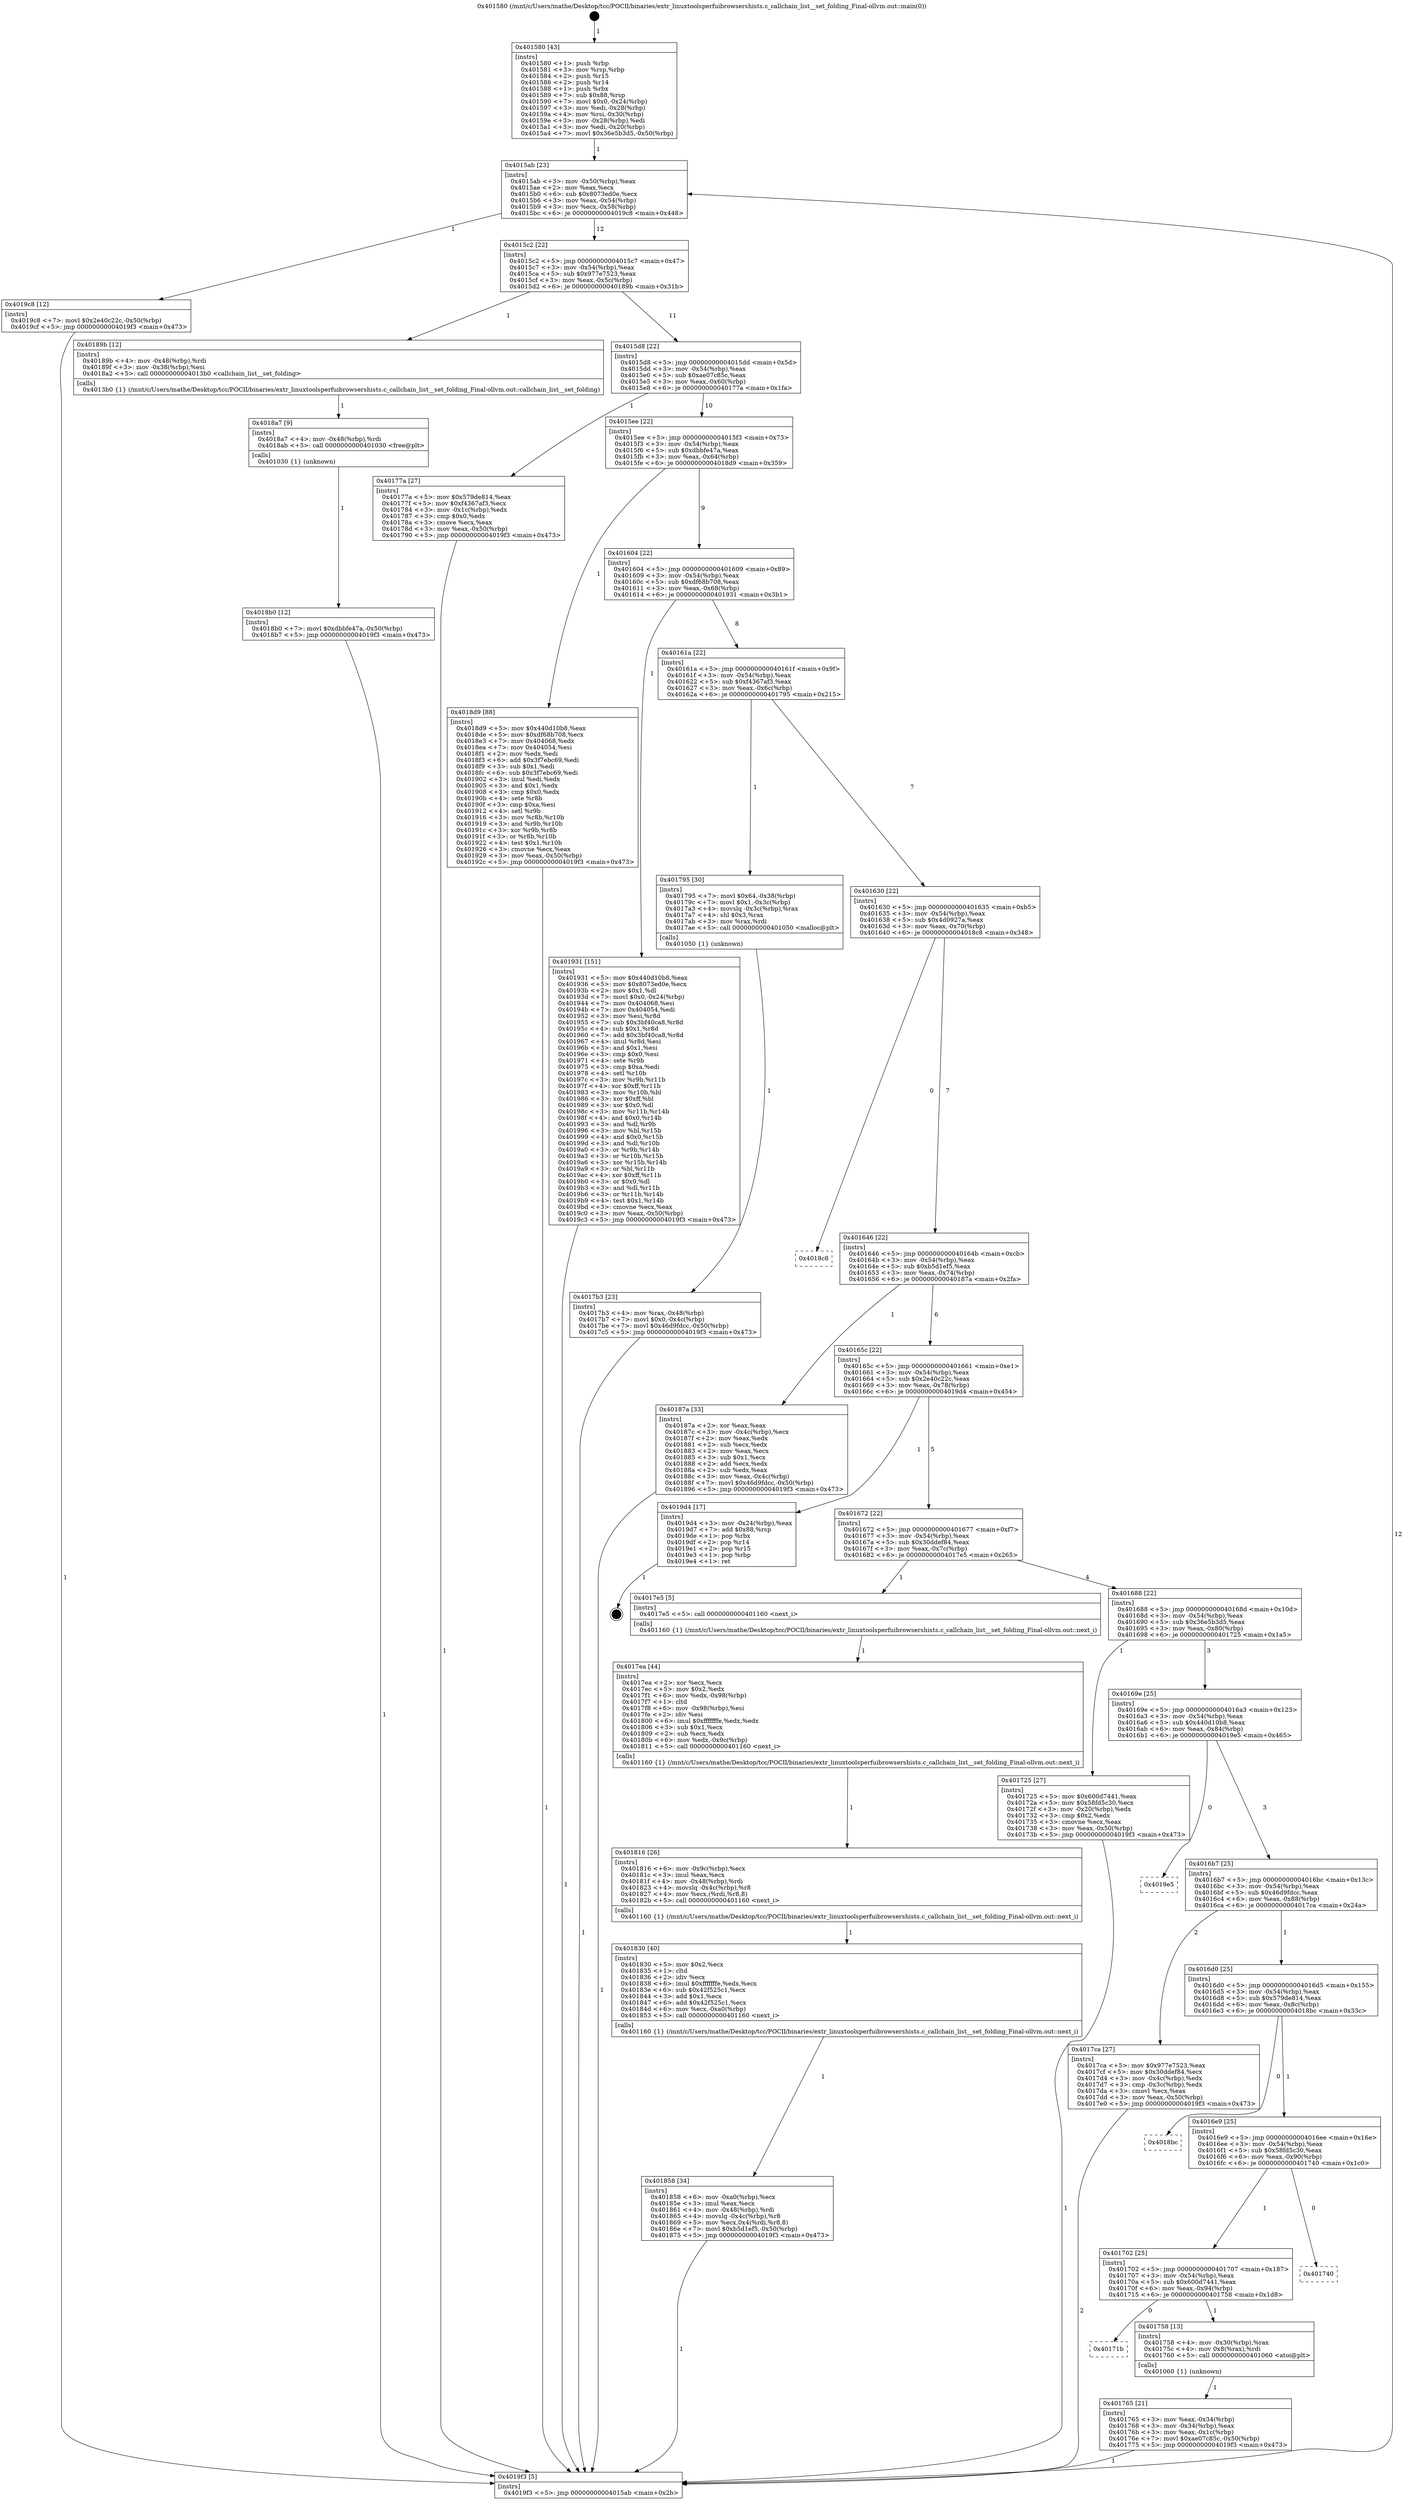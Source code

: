 digraph "0x401580" {
  label = "0x401580 (/mnt/c/Users/mathe/Desktop/tcc/POCII/binaries/extr_linuxtoolsperfuibrowsershists.c_callchain_list__set_folding_Final-ollvm.out::main(0))"
  labelloc = "t"
  node[shape=record]

  Entry [label="",width=0.3,height=0.3,shape=circle,fillcolor=black,style=filled]
  "0x4015ab" [label="{
     0x4015ab [23]\l
     | [instrs]\l
     &nbsp;&nbsp;0x4015ab \<+3\>: mov -0x50(%rbp),%eax\l
     &nbsp;&nbsp;0x4015ae \<+2\>: mov %eax,%ecx\l
     &nbsp;&nbsp;0x4015b0 \<+6\>: sub $0x8073ed0e,%ecx\l
     &nbsp;&nbsp;0x4015b6 \<+3\>: mov %eax,-0x54(%rbp)\l
     &nbsp;&nbsp;0x4015b9 \<+3\>: mov %ecx,-0x58(%rbp)\l
     &nbsp;&nbsp;0x4015bc \<+6\>: je 00000000004019c8 \<main+0x448\>\l
  }"]
  "0x4019c8" [label="{
     0x4019c8 [12]\l
     | [instrs]\l
     &nbsp;&nbsp;0x4019c8 \<+7\>: movl $0x2e40c22c,-0x50(%rbp)\l
     &nbsp;&nbsp;0x4019cf \<+5\>: jmp 00000000004019f3 \<main+0x473\>\l
  }"]
  "0x4015c2" [label="{
     0x4015c2 [22]\l
     | [instrs]\l
     &nbsp;&nbsp;0x4015c2 \<+5\>: jmp 00000000004015c7 \<main+0x47\>\l
     &nbsp;&nbsp;0x4015c7 \<+3\>: mov -0x54(%rbp),%eax\l
     &nbsp;&nbsp;0x4015ca \<+5\>: sub $0x977e7523,%eax\l
     &nbsp;&nbsp;0x4015cf \<+3\>: mov %eax,-0x5c(%rbp)\l
     &nbsp;&nbsp;0x4015d2 \<+6\>: je 000000000040189b \<main+0x31b\>\l
  }"]
  Exit [label="",width=0.3,height=0.3,shape=circle,fillcolor=black,style=filled,peripheries=2]
  "0x40189b" [label="{
     0x40189b [12]\l
     | [instrs]\l
     &nbsp;&nbsp;0x40189b \<+4\>: mov -0x48(%rbp),%rdi\l
     &nbsp;&nbsp;0x40189f \<+3\>: mov -0x38(%rbp),%esi\l
     &nbsp;&nbsp;0x4018a2 \<+5\>: call 00000000004013b0 \<callchain_list__set_folding\>\l
     | [calls]\l
     &nbsp;&nbsp;0x4013b0 \{1\} (/mnt/c/Users/mathe/Desktop/tcc/POCII/binaries/extr_linuxtoolsperfuibrowsershists.c_callchain_list__set_folding_Final-ollvm.out::callchain_list__set_folding)\l
  }"]
  "0x4015d8" [label="{
     0x4015d8 [22]\l
     | [instrs]\l
     &nbsp;&nbsp;0x4015d8 \<+5\>: jmp 00000000004015dd \<main+0x5d\>\l
     &nbsp;&nbsp;0x4015dd \<+3\>: mov -0x54(%rbp),%eax\l
     &nbsp;&nbsp;0x4015e0 \<+5\>: sub $0xae07c85c,%eax\l
     &nbsp;&nbsp;0x4015e5 \<+3\>: mov %eax,-0x60(%rbp)\l
     &nbsp;&nbsp;0x4015e8 \<+6\>: je 000000000040177a \<main+0x1fa\>\l
  }"]
  "0x4018b0" [label="{
     0x4018b0 [12]\l
     | [instrs]\l
     &nbsp;&nbsp;0x4018b0 \<+7\>: movl $0xdbbfe47a,-0x50(%rbp)\l
     &nbsp;&nbsp;0x4018b7 \<+5\>: jmp 00000000004019f3 \<main+0x473\>\l
  }"]
  "0x40177a" [label="{
     0x40177a [27]\l
     | [instrs]\l
     &nbsp;&nbsp;0x40177a \<+5\>: mov $0x579de814,%eax\l
     &nbsp;&nbsp;0x40177f \<+5\>: mov $0xf4367af3,%ecx\l
     &nbsp;&nbsp;0x401784 \<+3\>: mov -0x1c(%rbp),%edx\l
     &nbsp;&nbsp;0x401787 \<+3\>: cmp $0x0,%edx\l
     &nbsp;&nbsp;0x40178a \<+3\>: cmove %ecx,%eax\l
     &nbsp;&nbsp;0x40178d \<+3\>: mov %eax,-0x50(%rbp)\l
     &nbsp;&nbsp;0x401790 \<+5\>: jmp 00000000004019f3 \<main+0x473\>\l
  }"]
  "0x4015ee" [label="{
     0x4015ee [22]\l
     | [instrs]\l
     &nbsp;&nbsp;0x4015ee \<+5\>: jmp 00000000004015f3 \<main+0x73\>\l
     &nbsp;&nbsp;0x4015f3 \<+3\>: mov -0x54(%rbp),%eax\l
     &nbsp;&nbsp;0x4015f6 \<+5\>: sub $0xdbbfe47a,%eax\l
     &nbsp;&nbsp;0x4015fb \<+3\>: mov %eax,-0x64(%rbp)\l
     &nbsp;&nbsp;0x4015fe \<+6\>: je 00000000004018d9 \<main+0x359\>\l
  }"]
  "0x4018a7" [label="{
     0x4018a7 [9]\l
     | [instrs]\l
     &nbsp;&nbsp;0x4018a7 \<+4\>: mov -0x48(%rbp),%rdi\l
     &nbsp;&nbsp;0x4018ab \<+5\>: call 0000000000401030 \<free@plt\>\l
     | [calls]\l
     &nbsp;&nbsp;0x401030 \{1\} (unknown)\l
  }"]
  "0x4018d9" [label="{
     0x4018d9 [88]\l
     | [instrs]\l
     &nbsp;&nbsp;0x4018d9 \<+5\>: mov $0x440d10b8,%eax\l
     &nbsp;&nbsp;0x4018de \<+5\>: mov $0xdf68b708,%ecx\l
     &nbsp;&nbsp;0x4018e3 \<+7\>: mov 0x404068,%edx\l
     &nbsp;&nbsp;0x4018ea \<+7\>: mov 0x404054,%esi\l
     &nbsp;&nbsp;0x4018f1 \<+2\>: mov %edx,%edi\l
     &nbsp;&nbsp;0x4018f3 \<+6\>: add $0x3f7ebc69,%edi\l
     &nbsp;&nbsp;0x4018f9 \<+3\>: sub $0x1,%edi\l
     &nbsp;&nbsp;0x4018fc \<+6\>: sub $0x3f7ebc69,%edi\l
     &nbsp;&nbsp;0x401902 \<+3\>: imul %edi,%edx\l
     &nbsp;&nbsp;0x401905 \<+3\>: and $0x1,%edx\l
     &nbsp;&nbsp;0x401908 \<+3\>: cmp $0x0,%edx\l
     &nbsp;&nbsp;0x40190b \<+4\>: sete %r8b\l
     &nbsp;&nbsp;0x40190f \<+3\>: cmp $0xa,%esi\l
     &nbsp;&nbsp;0x401912 \<+4\>: setl %r9b\l
     &nbsp;&nbsp;0x401916 \<+3\>: mov %r8b,%r10b\l
     &nbsp;&nbsp;0x401919 \<+3\>: and %r9b,%r10b\l
     &nbsp;&nbsp;0x40191c \<+3\>: xor %r9b,%r8b\l
     &nbsp;&nbsp;0x40191f \<+3\>: or %r8b,%r10b\l
     &nbsp;&nbsp;0x401922 \<+4\>: test $0x1,%r10b\l
     &nbsp;&nbsp;0x401926 \<+3\>: cmovne %ecx,%eax\l
     &nbsp;&nbsp;0x401929 \<+3\>: mov %eax,-0x50(%rbp)\l
     &nbsp;&nbsp;0x40192c \<+5\>: jmp 00000000004019f3 \<main+0x473\>\l
  }"]
  "0x401604" [label="{
     0x401604 [22]\l
     | [instrs]\l
     &nbsp;&nbsp;0x401604 \<+5\>: jmp 0000000000401609 \<main+0x89\>\l
     &nbsp;&nbsp;0x401609 \<+3\>: mov -0x54(%rbp),%eax\l
     &nbsp;&nbsp;0x40160c \<+5\>: sub $0xdf68b708,%eax\l
     &nbsp;&nbsp;0x401611 \<+3\>: mov %eax,-0x68(%rbp)\l
     &nbsp;&nbsp;0x401614 \<+6\>: je 0000000000401931 \<main+0x3b1\>\l
  }"]
  "0x401858" [label="{
     0x401858 [34]\l
     | [instrs]\l
     &nbsp;&nbsp;0x401858 \<+6\>: mov -0xa0(%rbp),%ecx\l
     &nbsp;&nbsp;0x40185e \<+3\>: imul %eax,%ecx\l
     &nbsp;&nbsp;0x401861 \<+4\>: mov -0x48(%rbp),%rdi\l
     &nbsp;&nbsp;0x401865 \<+4\>: movslq -0x4c(%rbp),%r8\l
     &nbsp;&nbsp;0x401869 \<+5\>: mov %ecx,0x4(%rdi,%r8,8)\l
     &nbsp;&nbsp;0x40186e \<+7\>: movl $0xb5d1ef5,-0x50(%rbp)\l
     &nbsp;&nbsp;0x401875 \<+5\>: jmp 00000000004019f3 \<main+0x473\>\l
  }"]
  "0x401931" [label="{
     0x401931 [151]\l
     | [instrs]\l
     &nbsp;&nbsp;0x401931 \<+5\>: mov $0x440d10b8,%eax\l
     &nbsp;&nbsp;0x401936 \<+5\>: mov $0x8073ed0e,%ecx\l
     &nbsp;&nbsp;0x40193b \<+2\>: mov $0x1,%dl\l
     &nbsp;&nbsp;0x40193d \<+7\>: movl $0x0,-0x24(%rbp)\l
     &nbsp;&nbsp;0x401944 \<+7\>: mov 0x404068,%esi\l
     &nbsp;&nbsp;0x40194b \<+7\>: mov 0x404054,%edi\l
     &nbsp;&nbsp;0x401952 \<+3\>: mov %esi,%r8d\l
     &nbsp;&nbsp;0x401955 \<+7\>: sub $0x3bf40ca8,%r8d\l
     &nbsp;&nbsp;0x40195c \<+4\>: sub $0x1,%r8d\l
     &nbsp;&nbsp;0x401960 \<+7\>: add $0x3bf40ca8,%r8d\l
     &nbsp;&nbsp;0x401967 \<+4\>: imul %r8d,%esi\l
     &nbsp;&nbsp;0x40196b \<+3\>: and $0x1,%esi\l
     &nbsp;&nbsp;0x40196e \<+3\>: cmp $0x0,%esi\l
     &nbsp;&nbsp;0x401971 \<+4\>: sete %r9b\l
     &nbsp;&nbsp;0x401975 \<+3\>: cmp $0xa,%edi\l
     &nbsp;&nbsp;0x401978 \<+4\>: setl %r10b\l
     &nbsp;&nbsp;0x40197c \<+3\>: mov %r9b,%r11b\l
     &nbsp;&nbsp;0x40197f \<+4\>: xor $0xff,%r11b\l
     &nbsp;&nbsp;0x401983 \<+3\>: mov %r10b,%bl\l
     &nbsp;&nbsp;0x401986 \<+3\>: xor $0xff,%bl\l
     &nbsp;&nbsp;0x401989 \<+3\>: xor $0x0,%dl\l
     &nbsp;&nbsp;0x40198c \<+3\>: mov %r11b,%r14b\l
     &nbsp;&nbsp;0x40198f \<+4\>: and $0x0,%r14b\l
     &nbsp;&nbsp;0x401993 \<+3\>: and %dl,%r9b\l
     &nbsp;&nbsp;0x401996 \<+3\>: mov %bl,%r15b\l
     &nbsp;&nbsp;0x401999 \<+4\>: and $0x0,%r15b\l
     &nbsp;&nbsp;0x40199d \<+3\>: and %dl,%r10b\l
     &nbsp;&nbsp;0x4019a0 \<+3\>: or %r9b,%r14b\l
     &nbsp;&nbsp;0x4019a3 \<+3\>: or %r10b,%r15b\l
     &nbsp;&nbsp;0x4019a6 \<+3\>: xor %r15b,%r14b\l
     &nbsp;&nbsp;0x4019a9 \<+3\>: or %bl,%r11b\l
     &nbsp;&nbsp;0x4019ac \<+4\>: xor $0xff,%r11b\l
     &nbsp;&nbsp;0x4019b0 \<+3\>: or $0x0,%dl\l
     &nbsp;&nbsp;0x4019b3 \<+3\>: and %dl,%r11b\l
     &nbsp;&nbsp;0x4019b6 \<+3\>: or %r11b,%r14b\l
     &nbsp;&nbsp;0x4019b9 \<+4\>: test $0x1,%r14b\l
     &nbsp;&nbsp;0x4019bd \<+3\>: cmovne %ecx,%eax\l
     &nbsp;&nbsp;0x4019c0 \<+3\>: mov %eax,-0x50(%rbp)\l
     &nbsp;&nbsp;0x4019c3 \<+5\>: jmp 00000000004019f3 \<main+0x473\>\l
  }"]
  "0x40161a" [label="{
     0x40161a [22]\l
     | [instrs]\l
     &nbsp;&nbsp;0x40161a \<+5\>: jmp 000000000040161f \<main+0x9f\>\l
     &nbsp;&nbsp;0x40161f \<+3\>: mov -0x54(%rbp),%eax\l
     &nbsp;&nbsp;0x401622 \<+5\>: sub $0xf4367af3,%eax\l
     &nbsp;&nbsp;0x401627 \<+3\>: mov %eax,-0x6c(%rbp)\l
     &nbsp;&nbsp;0x40162a \<+6\>: je 0000000000401795 \<main+0x215\>\l
  }"]
  "0x401830" [label="{
     0x401830 [40]\l
     | [instrs]\l
     &nbsp;&nbsp;0x401830 \<+5\>: mov $0x2,%ecx\l
     &nbsp;&nbsp;0x401835 \<+1\>: cltd\l
     &nbsp;&nbsp;0x401836 \<+2\>: idiv %ecx\l
     &nbsp;&nbsp;0x401838 \<+6\>: imul $0xfffffffe,%edx,%ecx\l
     &nbsp;&nbsp;0x40183e \<+6\>: sub $0x42f525c1,%ecx\l
     &nbsp;&nbsp;0x401844 \<+3\>: add $0x1,%ecx\l
     &nbsp;&nbsp;0x401847 \<+6\>: add $0x42f525c1,%ecx\l
     &nbsp;&nbsp;0x40184d \<+6\>: mov %ecx,-0xa0(%rbp)\l
     &nbsp;&nbsp;0x401853 \<+5\>: call 0000000000401160 \<next_i\>\l
     | [calls]\l
     &nbsp;&nbsp;0x401160 \{1\} (/mnt/c/Users/mathe/Desktop/tcc/POCII/binaries/extr_linuxtoolsperfuibrowsershists.c_callchain_list__set_folding_Final-ollvm.out::next_i)\l
  }"]
  "0x401795" [label="{
     0x401795 [30]\l
     | [instrs]\l
     &nbsp;&nbsp;0x401795 \<+7\>: movl $0x64,-0x38(%rbp)\l
     &nbsp;&nbsp;0x40179c \<+7\>: movl $0x1,-0x3c(%rbp)\l
     &nbsp;&nbsp;0x4017a3 \<+4\>: movslq -0x3c(%rbp),%rax\l
     &nbsp;&nbsp;0x4017a7 \<+4\>: shl $0x3,%rax\l
     &nbsp;&nbsp;0x4017ab \<+3\>: mov %rax,%rdi\l
     &nbsp;&nbsp;0x4017ae \<+5\>: call 0000000000401050 \<malloc@plt\>\l
     | [calls]\l
     &nbsp;&nbsp;0x401050 \{1\} (unknown)\l
  }"]
  "0x401630" [label="{
     0x401630 [22]\l
     | [instrs]\l
     &nbsp;&nbsp;0x401630 \<+5\>: jmp 0000000000401635 \<main+0xb5\>\l
     &nbsp;&nbsp;0x401635 \<+3\>: mov -0x54(%rbp),%eax\l
     &nbsp;&nbsp;0x401638 \<+5\>: sub $0x4d0927a,%eax\l
     &nbsp;&nbsp;0x40163d \<+3\>: mov %eax,-0x70(%rbp)\l
     &nbsp;&nbsp;0x401640 \<+6\>: je 00000000004018c8 \<main+0x348\>\l
  }"]
  "0x401816" [label="{
     0x401816 [26]\l
     | [instrs]\l
     &nbsp;&nbsp;0x401816 \<+6\>: mov -0x9c(%rbp),%ecx\l
     &nbsp;&nbsp;0x40181c \<+3\>: imul %eax,%ecx\l
     &nbsp;&nbsp;0x40181f \<+4\>: mov -0x48(%rbp),%rdi\l
     &nbsp;&nbsp;0x401823 \<+4\>: movslq -0x4c(%rbp),%r8\l
     &nbsp;&nbsp;0x401827 \<+4\>: mov %ecx,(%rdi,%r8,8)\l
     &nbsp;&nbsp;0x40182b \<+5\>: call 0000000000401160 \<next_i\>\l
     | [calls]\l
     &nbsp;&nbsp;0x401160 \{1\} (/mnt/c/Users/mathe/Desktop/tcc/POCII/binaries/extr_linuxtoolsperfuibrowsershists.c_callchain_list__set_folding_Final-ollvm.out::next_i)\l
  }"]
  "0x4018c8" [label="{
     0x4018c8\l
  }", style=dashed]
  "0x401646" [label="{
     0x401646 [22]\l
     | [instrs]\l
     &nbsp;&nbsp;0x401646 \<+5\>: jmp 000000000040164b \<main+0xcb\>\l
     &nbsp;&nbsp;0x40164b \<+3\>: mov -0x54(%rbp),%eax\l
     &nbsp;&nbsp;0x40164e \<+5\>: sub $0xb5d1ef5,%eax\l
     &nbsp;&nbsp;0x401653 \<+3\>: mov %eax,-0x74(%rbp)\l
     &nbsp;&nbsp;0x401656 \<+6\>: je 000000000040187a \<main+0x2fa\>\l
  }"]
  "0x4017ea" [label="{
     0x4017ea [44]\l
     | [instrs]\l
     &nbsp;&nbsp;0x4017ea \<+2\>: xor %ecx,%ecx\l
     &nbsp;&nbsp;0x4017ec \<+5\>: mov $0x2,%edx\l
     &nbsp;&nbsp;0x4017f1 \<+6\>: mov %edx,-0x98(%rbp)\l
     &nbsp;&nbsp;0x4017f7 \<+1\>: cltd\l
     &nbsp;&nbsp;0x4017f8 \<+6\>: mov -0x98(%rbp),%esi\l
     &nbsp;&nbsp;0x4017fe \<+2\>: idiv %esi\l
     &nbsp;&nbsp;0x401800 \<+6\>: imul $0xfffffffe,%edx,%edx\l
     &nbsp;&nbsp;0x401806 \<+3\>: sub $0x1,%ecx\l
     &nbsp;&nbsp;0x401809 \<+2\>: sub %ecx,%edx\l
     &nbsp;&nbsp;0x40180b \<+6\>: mov %edx,-0x9c(%rbp)\l
     &nbsp;&nbsp;0x401811 \<+5\>: call 0000000000401160 \<next_i\>\l
     | [calls]\l
     &nbsp;&nbsp;0x401160 \{1\} (/mnt/c/Users/mathe/Desktop/tcc/POCII/binaries/extr_linuxtoolsperfuibrowsershists.c_callchain_list__set_folding_Final-ollvm.out::next_i)\l
  }"]
  "0x40187a" [label="{
     0x40187a [33]\l
     | [instrs]\l
     &nbsp;&nbsp;0x40187a \<+2\>: xor %eax,%eax\l
     &nbsp;&nbsp;0x40187c \<+3\>: mov -0x4c(%rbp),%ecx\l
     &nbsp;&nbsp;0x40187f \<+2\>: mov %eax,%edx\l
     &nbsp;&nbsp;0x401881 \<+2\>: sub %ecx,%edx\l
     &nbsp;&nbsp;0x401883 \<+2\>: mov %eax,%ecx\l
     &nbsp;&nbsp;0x401885 \<+3\>: sub $0x1,%ecx\l
     &nbsp;&nbsp;0x401888 \<+2\>: add %ecx,%edx\l
     &nbsp;&nbsp;0x40188a \<+2\>: sub %edx,%eax\l
     &nbsp;&nbsp;0x40188c \<+3\>: mov %eax,-0x4c(%rbp)\l
     &nbsp;&nbsp;0x40188f \<+7\>: movl $0x46d9fdcc,-0x50(%rbp)\l
     &nbsp;&nbsp;0x401896 \<+5\>: jmp 00000000004019f3 \<main+0x473\>\l
  }"]
  "0x40165c" [label="{
     0x40165c [22]\l
     | [instrs]\l
     &nbsp;&nbsp;0x40165c \<+5\>: jmp 0000000000401661 \<main+0xe1\>\l
     &nbsp;&nbsp;0x401661 \<+3\>: mov -0x54(%rbp),%eax\l
     &nbsp;&nbsp;0x401664 \<+5\>: sub $0x2e40c22c,%eax\l
     &nbsp;&nbsp;0x401669 \<+3\>: mov %eax,-0x78(%rbp)\l
     &nbsp;&nbsp;0x40166c \<+6\>: je 00000000004019d4 \<main+0x454\>\l
  }"]
  "0x4017b3" [label="{
     0x4017b3 [23]\l
     | [instrs]\l
     &nbsp;&nbsp;0x4017b3 \<+4\>: mov %rax,-0x48(%rbp)\l
     &nbsp;&nbsp;0x4017b7 \<+7\>: movl $0x0,-0x4c(%rbp)\l
     &nbsp;&nbsp;0x4017be \<+7\>: movl $0x46d9fdcc,-0x50(%rbp)\l
     &nbsp;&nbsp;0x4017c5 \<+5\>: jmp 00000000004019f3 \<main+0x473\>\l
  }"]
  "0x4019d4" [label="{
     0x4019d4 [17]\l
     | [instrs]\l
     &nbsp;&nbsp;0x4019d4 \<+3\>: mov -0x24(%rbp),%eax\l
     &nbsp;&nbsp;0x4019d7 \<+7\>: add $0x88,%rsp\l
     &nbsp;&nbsp;0x4019de \<+1\>: pop %rbx\l
     &nbsp;&nbsp;0x4019df \<+2\>: pop %r14\l
     &nbsp;&nbsp;0x4019e1 \<+2\>: pop %r15\l
     &nbsp;&nbsp;0x4019e3 \<+1\>: pop %rbp\l
     &nbsp;&nbsp;0x4019e4 \<+1\>: ret\l
  }"]
  "0x401672" [label="{
     0x401672 [22]\l
     | [instrs]\l
     &nbsp;&nbsp;0x401672 \<+5\>: jmp 0000000000401677 \<main+0xf7\>\l
     &nbsp;&nbsp;0x401677 \<+3\>: mov -0x54(%rbp),%eax\l
     &nbsp;&nbsp;0x40167a \<+5\>: sub $0x30ddef84,%eax\l
     &nbsp;&nbsp;0x40167f \<+3\>: mov %eax,-0x7c(%rbp)\l
     &nbsp;&nbsp;0x401682 \<+6\>: je 00000000004017e5 \<main+0x265\>\l
  }"]
  "0x401765" [label="{
     0x401765 [21]\l
     | [instrs]\l
     &nbsp;&nbsp;0x401765 \<+3\>: mov %eax,-0x34(%rbp)\l
     &nbsp;&nbsp;0x401768 \<+3\>: mov -0x34(%rbp),%eax\l
     &nbsp;&nbsp;0x40176b \<+3\>: mov %eax,-0x1c(%rbp)\l
     &nbsp;&nbsp;0x40176e \<+7\>: movl $0xae07c85c,-0x50(%rbp)\l
     &nbsp;&nbsp;0x401775 \<+5\>: jmp 00000000004019f3 \<main+0x473\>\l
  }"]
  "0x4017e5" [label="{
     0x4017e5 [5]\l
     | [instrs]\l
     &nbsp;&nbsp;0x4017e5 \<+5\>: call 0000000000401160 \<next_i\>\l
     | [calls]\l
     &nbsp;&nbsp;0x401160 \{1\} (/mnt/c/Users/mathe/Desktop/tcc/POCII/binaries/extr_linuxtoolsperfuibrowsershists.c_callchain_list__set_folding_Final-ollvm.out::next_i)\l
  }"]
  "0x401688" [label="{
     0x401688 [22]\l
     | [instrs]\l
     &nbsp;&nbsp;0x401688 \<+5\>: jmp 000000000040168d \<main+0x10d\>\l
     &nbsp;&nbsp;0x40168d \<+3\>: mov -0x54(%rbp),%eax\l
     &nbsp;&nbsp;0x401690 \<+5\>: sub $0x36e5b3d5,%eax\l
     &nbsp;&nbsp;0x401695 \<+3\>: mov %eax,-0x80(%rbp)\l
     &nbsp;&nbsp;0x401698 \<+6\>: je 0000000000401725 \<main+0x1a5\>\l
  }"]
  "0x40171b" [label="{
     0x40171b\l
  }", style=dashed]
  "0x401725" [label="{
     0x401725 [27]\l
     | [instrs]\l
     &nbsp;&nbsp;0x401725 \<+5\>: mov $0x600d7441,%eax\l
     &nbsp;&nbsp;0x40172a \<+5\>: mov $0x58fd5c30,%ecx\l
     &nbsp;&nbsp;0x40172f \<+3\>: mov -0x20(%rbp),%edx\l
     &nbsp;&nbsp;0x401732 \<+3\>: cmp $0x2,%edx\l
     &nbsp;&nbsp;0x401735 \<+3\>: cmovne %ecx,%eax\l
     &nbsp;&nbsp;0x401738 \<+3\>: mov %eax,-0x50(%rbp)\l
     &nbsp;&nbsp;0x40173b \<+5\>: jmp 00000000004019f3 \<main+0x473\>\l
  }"]
  "0x40169e" [label="{
     0x40169e [25]\l
     | [instrs]\l
     &nbsp;&nbsp;0x40169e \<+5\>: jmp 00000000004016a3 \<main+0x123\>\l
     &nbsp;&nbsp;0x4016a3 \<+3\>: mov -0x54(%rbp),%eax\l
     &nbsp;&nbsp;0x4016a6 \<+5\>: sub $0x440d10b8,%eax\l
     &nbsp;&nbsp;0x4016ab \<+6\>: mov %eax,-0x84(%rbp)\l
     &nbsp;&nbsp;0x4016b1 \<+6\>: je 00000000004019e5 \<main+0x465\>\l
  }"]
  "0x4019f3" [label="{
     0x4019f3 [5]\l
     | [instrs]\l
     &nbsp;&nbsp;0x4019f3 \<+5\>: jmp 00000000004015ab \<main+0x2b\>\l
  }"]
  "0x401580" [label="{
     0x401580 [43]\l
     | [instrs]\l
     &nbsp;&nbsp;0x401580 \<+1\>: push %rbp\l
     &nbsp;&nbsp;0x401581 \<+3\>: mov %rsp,%rbp\l
     &nbsp;&nbsp;0x401584 \<+2\>: push %r15\l
     &nbsp;&nbsp;0x401586 \<+2\>: push %r14\l
     &nbsp;&nbsp;0x401588 \<+1\>: push %rbx\l
     &nbsp;&nbsp;0x401589 \<+7\>: sub $0x88,%rsp\l
     &nbsp;&nbsp;0x401590 \<+7\>: movl $0x0,-0x24(%rbp)\l
     &nbsp;&nbsp;0x401597 \<+3\>: mov %edi,-0x28(%rbp)\l
     &nbsp;&nbsp;0x40159a \<+4\>: mov %rsi,-0x30(%rbp)\l
     &nbsp;&nbsp;0x40159e \<+3\>: mov -0x28(%rbp),%edi\l
     &nbsp;&nbsp;0x4015a1 \<+3\>: mov %edi,-0x20(%rbp)\l
     &nbsp;&nbsp;0x4015a4 \<+7\>: movl $0x36e5b3d5,-0x50(%rbp)\l
  }"]
  "0x401758" [label="{
     0x401758 [13]\l
     | [instrs]\l
     &nbsp;&nbsp;0x401758 \<+4\>: mov -0x30(%rbp),%rax\l
     &nbsp;&nbsp;0x40175c \<+4\>: mov 0x8(%rax),%rdi\l
     &nbsp;&nbsp;0x401760 \<+5\>: call 0000000000401060 \<atoi@plt\>\l
     | [calls]\l
     &nbsp;&nbsp;0x401060 \{1\} (unknown)\l
  }"]
  "0x4019e5" [label="{
     0x4019e5\l
  }", style=dashed]
  "0x4016b7" [label="{
     0x4016b7 [25]\l
     | [instrs]\l
     &nbsp;&nbsp;0x4016b7 \<+5\>: jmp 00000000004016bc \<main+0x13c\>\l
     &nbsp;&nbsp;0x4016bc \<+3\>: mov -0x54(%rbp),%eax\l
     &nbsp;&nbsp;0x4016bf \<+5\>: sub $0x46d9fdcc,%eax\l
     &nbsp;&nbsp;0x4016c4 \<+6\>: mov %eax,-0x88(%rbp)\l
     &nbsp;&nbsp;0x4016ca \<+6\>: je 00000000004017ca \<main+0x24a\>\l
  }"]
  "0x401702" [label="{
     0x401702 [25]\l
     | [instrs]\l
     &nbsp;&nbsp;0x401702 \<+5\>: jmp 0000000000401707 \<main+0x187\>\l
     &nbsp;&nbsp;0x401707 \<+3\>: mov -0x54(%rbp),%eax\l
     &nbsp;&nbsp;0x40170a \<+5\>: sub $0x600d7441,%eax\l
     &nbsp;&nbsp;0x40170f \<+6\>: mov %eax,-0x94(%rbp)\l
     &nbsp;&nbsp;0x401715 \<+6\>: je 0000000000401758 \<main+0x1d8\>\l
  }"]
  "0x4017ca" [label="{
     0x4017ca [27]\l
     | [instrs]\l
     &nbsp;&nbsp;0x4017ca \<+5\>: mov $0x977e7523,%eax\l
     &nbsp;&nbsp;0x4017cf \<+5\>: mov $0x30ddef84,%ecx\l
     &nbsp;&nbsp;0x4017d4 \<+3\>: mov -0x4c(%rbp),%edx\l
     &nbsp;&nbsp;0x4017d7 \<+3\>: cmp -0x3c(%rbp),%edx\l
     &nbsp;&nbsp;0x4017da \<+3\>: cmovl %ecx,%eax\l
     &nbsp;&nbsp;0x4017dd \<+3\>: mov %eax,-0x50(%rbp)\l
     &nbsp;&nbsp;0x4017e0 \<+5\>: jmp 00000000004019f3 \<main+0x473\>\l
  }"]
  "0x4016d0" [label="{
     0x4016d0 [25]\l
     | [instrs]\l
     &nbsp;&nbsp;0x4016d0 \<+5\>: jmp 00000000004016d5 \<main+0x155\>\l
     &nbsp;&nbsp;0x4016d5 \<+3\>: mov -0x54(%rbp),%eax\l
     &nbsp;&nbsp;0x4016d8 \<+5\>: sub $0x579de814,%eax\l
     &nbsp;&nbsp;0x4016dd \<+6\>: mov %eax,-0x8c(%rbp)\l
     &nbsp;&nbsp;0x4016e3 \<+6\>: je 00000000004018bc \<main+0x33c\>\l
  }"]
  "0x401740" [label="{
     0x401740\l
  }", style=dashed]
  "0x4018bc" [label="{
     0x4018bc\l
  }", style=dashed]
  "0x4016e9" [label="{
     0x4016e9 [25]\l
     | [instrs]\l
     &nbsp;&nbsp;0x4016e9 \<+5\>: jmp 00000000004016ee \<main+0x16e\>\l
     &nbsp;&nbsp;0x4016ee \<+3\>: mov -0x54(%rbp),%eax\l
     &nbsp;&nbsp;0x4016f1 \<+5\>: sub $0x58fd5c30,%eax\l
     &nbsp;&nbsp;0x4016f6 \<+6\>: mov %eax,-0x90(%rbp)\l
     &nbsp;&nbsp;0x4016fc \<+6\>: je 0000000000401740 \<main+0x1c0\>\l
  }"]
  Entry -> "0x401580" [label=" 1"]
  "0x4015ab" -> "0x4019c8" [label=" 1"]
  "0x4015ab" -> "0x4015c2" [label=" 12"]
  "0x4019d4" -> Exit [label=" 1"]
  "0x4015c2" -> "0x40189b" [label=" 1"]
  "0x4015c2" -> "0x4015d8" [label=" 11"]
  "0x4019c8" -> "0x4019f3" [label=" 1"]
  "0x4015d8" -> "0x40177a" [label=" 1"]
  "0x4015d8" -> "0x4015ee" [label=" 10"]
  "0x401931" -> "0x4019f3" [label=" 1"]
  "0x4015ee" -> "0x4018d9" [label=" 1"]
  "0x4015ee" -> "0x401604" [label=" 9"]
  "0x4018d9" -> "0x4019f3" [label=" 1"]
  "0x401604" -> "0x401931" [label=" 1"]
  "0x401604" -> "0x40161a" [label=" 8"]
  "0x4018b0" -> "0x4019f3" [label=" 1"]
  "0x40161a" -> "0x401795" [label=" 1"]
  "0x40161a" -> "0x401630" [label=" 7"]
  "0x4018a7" -> "0x4018b0" [label=" 1"]
  "0x401630" -> "0x4018c8" [label=" 0"]
  "0x401630" -> "0x401646" [label=" 7"]
  "0x40189b" -> "0x4018a7" [label=" 1"]
  "0x401646" -> "0x40187a" [label=" 1"]
  "0x401646" -> "0x40165c" [label=" 6"]
  "0x40187a" -> "0x4019f3" [label=" 1"]
  "0x40165c" -> "0x4019d4" [label=" 1"]
  "0x40165c" -> "0x401672" [label=" 5"]
  "0x401858" -> "0x4019f3" [label=" 1"]
  "0x401672" -> "0x4017e5" [label=" 1"]
  "0x401672" -> "0x401688" [label=" 4"]
  "0x401830" -> "0x401858" [label=" 1"]
  "0x401688" -> "0x401725" [label=" 1"]
  "0x401688" -> "0x40169e" [label=" 3"]
  "0x401725" -> "0x4019f3" [label=" 1"]
  "0x401580" -> "0x4015ab" [label=" 1"]
  "0x4019f3" -> "0x4015ab" [label=" 12"]
  "0x401816" -> "0x401830" [label=" 1"]
  "0x40169e" -> "0x4019e5" [label=" 0"]
  "0x40169e" -> "0x4016b7" [label=" 3"]
  "0x4017ea" -> "0x401816" [label=" 1"]
  "0x4016b7" -> "0x4017ca" [label=" 2"]
  "0x4016b7" -> "0x4016d0" [label=" 1"]
  "0x4017ca" -> "0x4019f3" [label=" 2"]
  "0x4016d0" -> "0x4018bc" [label=" 0"]
  "0x4016d0" -> "0x4016e9" [label=" 1"]
  "0x4017b3" -> "0x4019f3" [label=" 1"]
  "0x4016e9" -> "0x401740" [label=" 0"]
  "0x4016e9" -> "0x401702" [label=" 1"]
  "0x4017e5" -> "0x4017ea" [label=" 1"]
  "0x401702" -> "0x401758" [label=" 1"]
  "0x401702" -> "0x40171b" [label=" 0"]
  "0x401758" -> "0x401765" [label=" 1"]
  "0x401765" -> "0x4019f3" [label=" 1"]
  "0x40177a" -> "0x4019f3" [label=" 1"]
  "0x401795" -> "0x4017b3" [label=" 1"]
}
